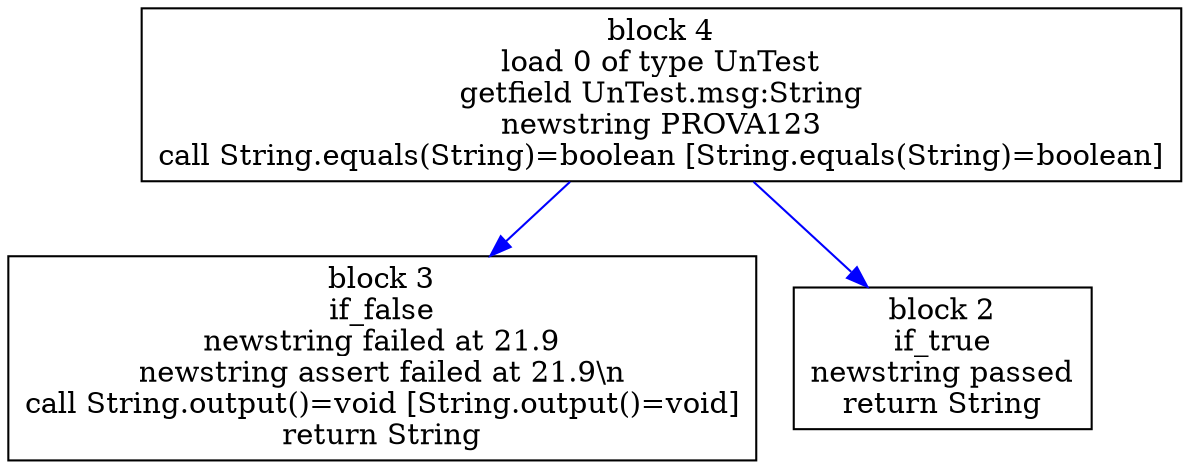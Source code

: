 digraph "UnTest.pippo_OK=test" {
size = "11,7.5";
codeblock_4 [ shape = box, label = "block 4\nload 0 of type UnTest\ngetfield UnTest.msg:String\nnewstring PROVA123\ncall String.equals(String)=boolean [String.equals(String)=boolean]"];
codeblock_3 [ shape = box, label = "block 3\nif_false\nnewstring failed at 21.9\nnewstring assert failed at 21.9\\n\ncall String.output()=void [String.output()=void]\nreturn String"];
codeblock_4->codeblock_3 [color = blue label = "" fontsize = 8]
codeblock_2 [ shape = box, label = "block 2\nif_true\nnewstring passed\nreturn String"];
codeblock_4->codeblock_2 [color = blue label = "" fontsize = 8]
}